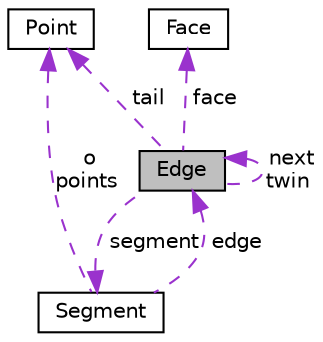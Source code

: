 digraph "Edge"
{
 // LATEX_PDF_SIZE
  edge [fontname="Helvetica",fontsize="10",labelfontname="Helvetica",labelfontsize="10"];
  node [fontname="Helvetica",fontsize="10",shape=record];
  Node1 [label="Edge",height=0.2,width=0.4,color="black", fillcolor="grey75", style="filled", fontcolor="black",tooltip=" "];
  Node2 -> Node1 [dir="back",color="darkorchid3",fontsize="10",style="dashed",label=" segment" ,fontname="Helvetica"];
  Node2 [label="Segment",height=0.2,width=0.4,color="black", fillcolor="white", style="filled",URL="$dd/dd2/class_segment.html",tooltip=" "];
  Node1 -> Node2 [dir="back",color="darkorchid3",fontsize="10",style="dashed",label=" edge" ,fontname="Helvetica"];
  Node3 -> Node2 [dir="back",color="darkorchid3",fontsize="10",style="dashed",label=" o\npoints" ,fontname="Helvetica"];
  Node3 [label="Point",height=0.2,width=0.4,color="black", fillcolor="white", style="filled",URL="$d0/d69/class_point.html",tooltip=" "];
  Node4 -> Node1 [dir="back",color="darkorchid3",fontsize="10",style="dashed",label=" face" ,fontname="Helvetica"];
  Node4 [label="Face",height=0.2,width=0.4,color="black", fillcolor="white", style="filled",URL="$d5/d2a/class_face.html",tooltip=" "];
  Node1 -> Node1 [dir="back",color="darkorchid3",fontsize="10",style="dashed",label=" next\ntwin" ,fontname="Helvetica"];
  Node3 -> Node1 [dir="back",color="darkorchid3",fontsize="10",style="dashed",label=" tail" ,fontname="Helvetica"];
}
